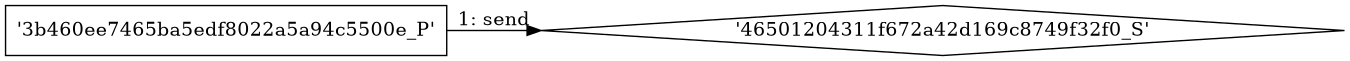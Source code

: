 digraph "D:\Learning\Paper\apt\基于CTI的攻击预警\Dataset\攻击图\ASGfromALLCTI\Microsoft Offers Security Assessment Service for Country-Code Top-Level Domain Registries (ccTLD).dot" {
rankdir="LR"
size="9"
fixedsize="false"
splines="true"
nodesep=0.3
ranksep=0
fontsize=10
overlap="scalexy"
engine= "neato"
	"'46501204311f672a42d169c8749f32f0_S'" [node_type=Socket shape=diamond]
	"'3b460ee7465ba5edf8022a5a94c5500e_P'" [node_type=Process shape=box]
	"'3b460ee7465ba5edf8022a5a94c5500e_P'" -> "'46501204311f672a42d169c8749f32f0_S'" [label="1: send"]
}
